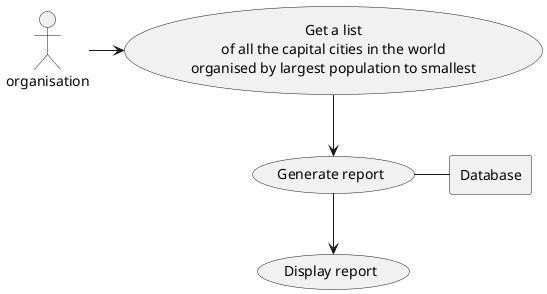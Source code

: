 @startuml
'https://plantuml.com/use-case-diagram

:organisation: as User

rectangle Database

usecase UC1 as "Get a list
of all the capital cities in the world
organised by largest population to smallest"

usecase Use as "Generate report"

usecase Display as "Display report"

User -> UC1
UC1 --> Use
Use - Database
Use --> Display

@enduml